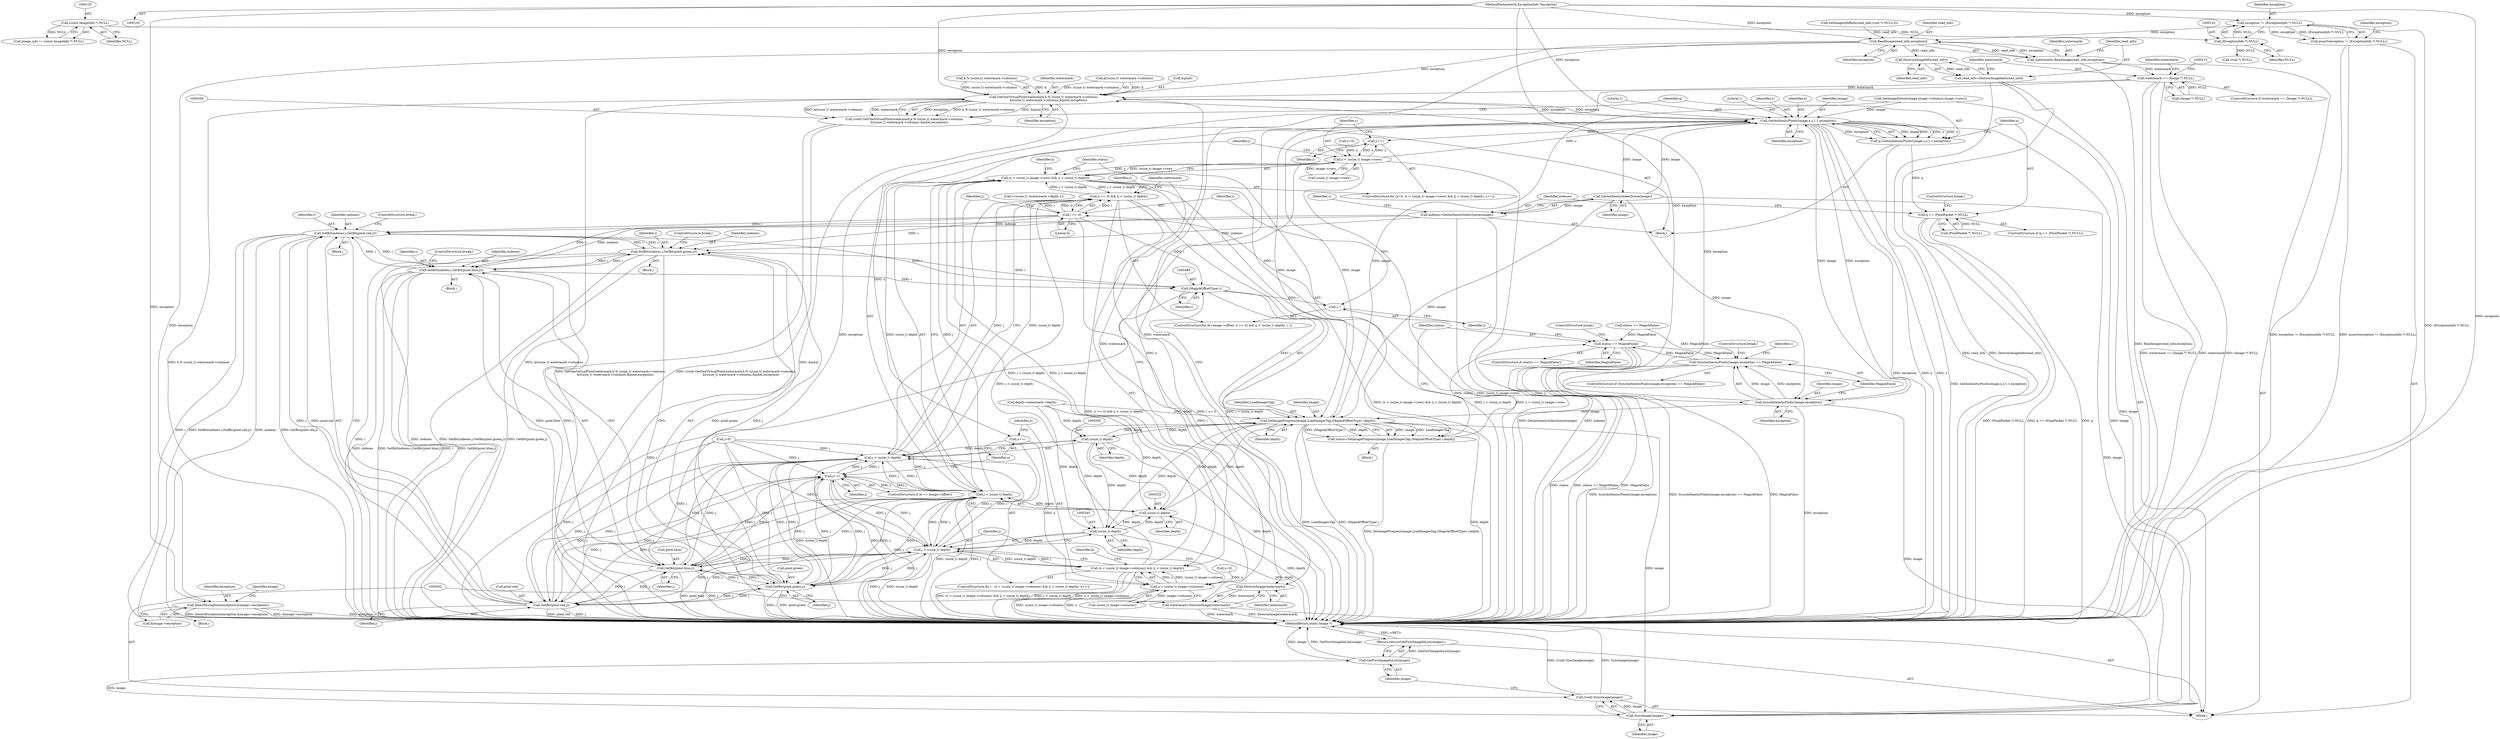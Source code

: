 digraph "0_ImageMagick_f6e9d0d9955e85bdd7540b251cd50d598dacc5e6_58@pointer" {
"1000149" [label="(Call,exception != (ExceptionInfo *) NULL)"];
"1000104" [label="(MethodParameterIn,ExceptionInfo *exception)"];
"1000151" [label="(Call,(ExceptionInfo *) NULL)"];
"1000124" [label="(Call,(const ImageInfo *) NULL)"];
"1000148" [label="(Call,assert(exception != (ExceptionInfo *) NULL))"];
"1000200" [label="(Call,ReadImage(read_info,exception))"];
"1000198" [label="(Call,watermark=ReadImage(read_info,exception))"];
"1000208" [label="(Call,watermark == (Image *) NULL)"];
"1000367" [label="(Call,GetOneVirtualPixel(watermark,k % (ssize_t) watermark->columns,\n          k/(ssize_t) watermark->columns,&pixel,exception))"];
"1000365" [label="(Call,(void) GetOneVirtualPixel(watermark,k % (ssize_t) watermark->columns,\n          k/(ssize_t) watermark->columns,&pixel,exception))"];
"1000388" [label="(Call,GetAuthenticPixels(image,x,y,1,1,exception))"];
"1000327" [label="(Call,y++)"];
"1000315" [label="(Call,y < (ssize_t) image->rows)"];
"1000314" [label="(Call,(y < (ssize_t) image->rows) && (j < (ssize_t) depth))"];
"1000298" [label="(Call,(i >= 0) && (j < (ssize_t) depth))"];
"1000334" [label="(Call,(x < (ssize_t) image->columns) && (j < (ssize_t) depth))"];
"1000347" [label="(Call,x++)"];
"1000335" [label="(Call,x < (ssize_t) image->columns)"];
"1000386" [label="(Call,q=GetAuthenticPixels(image,x,y,1,1,exception))"];
"1000396" [label="(Call,q == (PixelPacket *) NULL)"];
"1000404" [label="(Call,GetAuthenticIndexQueue(image))"];
"1000402" [label="(Call,indexes=GetAuthenticIndexQueue(image))"];
"1000411" [label="(Call,SetBit(indexes,i,GetBit(pixel.red,j)))"];
"1000422" [label="(Call,SetBit(indexes,i,GetBit(pixel.green,j)))"];
"1000433" [label="(Call,SetBit(indexes,i,GetBit(pixel.blue,j)))"];
"1000488" [label="(Call,(MagickOffsetType) i)"];
"1000307" [label="(Call,i--)"];
"1000299" [label="(Call,i >= 0)"];
"1000485" [label="(Call,SetImageProgress(image,LoadImagesTag,(MagickOffsetType) i,depth))"];
"1000304" [label="(Call,(ssize_t) depth)"];
"1000302" [label="(Call,j < (ssize_t) depth)"];
"1000322" [label="(Call,j < (ssize_t) depth)"];
"1000342" [label="(Call,j < (ssize_t) depth)"];
"1000414" [label="(Call,GetBit(pixel.red,j))"];
"1000425" [label="(Call,GetBit(pixel.green,j))"];
"1000436" [label="(Call,GetBit(pixel.blue,j))"];
"1000481" [label="(Call,j++)"];
"1000324" [label="(Call,(ssize_t) depth)"];
"1000344" [label="(Call,(ssize_t) depth)"];
"1000483" [label="(Call,status=SetImageProgress(image,LoadImagesTag,(MagickOffsetType) i,depth))"];
"1000493" [label="(Call,status == MagickFalse)"];
"1000443" [label="(Call,SyncAuthenticPixels(image,exception) == MagickFalse)"];
"1000503" [label="(Call,SyncImage(image))"];
"1000501" [label="(Call,(void) SyncImage(image))"];
"1000506" [label="(Call,GetFirstImageInList(image))"];
"1000505" [label="(Return,return(GetFirstImageInList(image));)"];
"1000444" [label="(Call,SyncAuthenticPixels(image,exception))"];
"1000499" [label="(Call,DestroyImage(watermark))"];
"1000497" [label="(Call,watermark=DestroyImage(watermark))"];
"1000205" [label="(Call,DestroyImageInfo(read_info))"];
"1000203" [label="(Call,read_info=DestroyImageInfo(read_info))"];
"1000260" [label="(Call,InheritException(exception,&image->exception))"];
"1000396" [label="(Call,q == (PixelPacket *) NULL)"];
"1000404" [label="(Call,GetAuthenticIndexQueue(image))"];
"1000484" [label="(Identifier,status)"];
"1000334" [label="(Call,(x < (ssize_t) image->columns) && (j < (ssize_t) depth))"];
"1000500" [label="(Identifier,watermark)"];
"1000481" [label="(Call,j++)"];
"1000105" [label="(Block,)"];
"1000314" [label="(Call,(y < (ssize_t) image->rows) && (j < (ssize_t) depth))"];
"1000153" [label="(Identifier,NULL)"];
"1000330" [label="(Call,x=0)"];
"1000386" [label="(Call,q=GetAuthenticPixels(image,x,y,1,1,exception))"];
"1000300" [label="(Identifier,i)"];
"1000447" [label="(Identifier,MagickFalse)"];
"1000497" [label="(Call,watermark=DestroyImage(watermark))"];
"1000422" [label="(Call,SetBit(indexes,i,GetBit(pixel.green,j)))"];
"1000150" [label="(Identifier,exception)"];
"1000317" [label="(Call,(ssize_t) image->rows)"];
"1000411" [label="(Call,SetBit(indexes,i,GetBit(pixel.red,j)))"];
"1000331" [label="(Identifier,x)"];
"1000198" [label="(Call,watermark=ReadImage(read_info,exception))"];
"1000394" [label="(Identifier,exception)"];
"1000413" [label="(Identifier,i)"];
"1000342" [label="(Call,j < (ssize_t) depth)"];
"1000486" [label="(Identifier,image)"];
"1000104" [label="(MethodParameterIn,ExceptionInfo *exception)"];
"1000328" [label="(Identifier,y)"];
"1000393" [label="(Literal,1)"];
"1000392" [label="(Literal,1)"];
"1000488" [label="(Call,(MagickOffsetType) i)"];
"1000335" [label="(Call,x < (ssize_t) image->columns)"];
"1000302" [label="(Call,j < (ssize_t) depth)"];
"1000385" [label="(Identifier,exception)"];
"1000210" [label="(Call,(Image *) NULL)"];
"1000424" [label="(Identifier,i)"];
"1000391" [label="(Identifier,y)"];
"1000344" [label="(Call,(ssize_t) depth)"];
"1000259" [label="(Block,)"];
"1000445" [label="(Identifier,image)"];
"1000405" [label="(Identifier,image)"];
"1000261" [label="(Identifier,exception)"];
"1000312" [label="(Identifier,y)"];
"1000203" [label="(Call,read_info=DestroyImageInfo(read_info))"];
"1000346" [label="(Identifier,depth)"];
"1000491" [label="(Identifier,depth)"];
"1000219" [label="(Identifier,watermark)"];
"1000209" [label="(Identifier,watermark)"];
"1000275" [label="(Call,j=0)"];
"1000495" [label="(Identifier,MagickFalse)"];
"1000415" [label="(Call,pixel.red)"];
"1000260" [label="(Call,InheritException(exception,&image->exception))"];
"1000475" [label="(ControlStructure,if (k == image->offset))"];
"1000442" [label="(ControlStructure,if (SyncAuthenticPixels(image,exception) == MagickFalse))"];
"1000298" [label="(Call,(i >= 0) && (j < (ssize_t) depth))"];
"1000376" [label="(Call,k/(ssize_t) watermark->columns)"];
"1000450" [label="(Identifier,c)"];
"1000207" [label="(ControlStructure,if (watermark == (Image *) NULL))"];
"1000126" [label="(Identifier,NULL)"];
"1000199" [label="(Identifier,watermark)"];
"1000303" [label="(Identifier,j)"];
"1000324" [label="(Call,(ssize_t) depth)"];
"1000204" [label="(Identifier,read_info)"];
"1000430" [label="(ControlStructure,break;)"];
"1000256" [label="(Call,status == MagickFalse)"];
"1000188" [label="(Call,(void *) NULL)"];
"1000507" [label="(Identifier,image)"];
"1000432" [label="(Block,)"];
"1000499" [label="(Call,DestroyImage(watermark))"];
"1000501" [label="(Call,(void) SyncImage(image))"];
"1000503" [label="(Call,SyncImage(image))"];
"1000262" [label="(Call,&image->exception)"];
"1000426" [label="(Call,pixel.green)"];
"1000365" [label="(Call,(void) GetOneVirtualPixel(watermark,k % (ssize_t) watermark->columns,\n          k/(ssize_t) watermark->columns,&pixel,exception))"];
"1000327" [label="(Call,y++)"];
"1000336" [label="(Identifier,x)"];
"1000337" [label="(Call,(ssize_t) image->columns)"];
"1000483" [label="(Call,status=SetImageProgress(image,LoadImagesTag,(MagickOffsetType) i,depth))"];
"1000268" [label="(Identifier,image)"];
"1000323" [label="(Identifier,j)"];
"1000315" [label="(Call,y < (ssize_t) image->rows)"];
"1000353" [label="(Identifier,k)"];
"1000443" [label="(Call,SyncAuthenticPixels(image,exception) == MagickFalse)"];
"1000412" [label="(Identifier,indexes)"];
"1000504" [label="(Identifier,image)"];
"1000387" [label="(Identifier,q)"];
"1000395" [label="(ControlStructure,if (q == (PixelPacket *) NULL))"];
"1000308" [label="(Identifier,i)"];
"1000151" [label="(Call,(ExceptionInfo *) NULL)"];
"1000421" [label="(Block,)"];
"1000206" [label="(Identifier,read_info)"];
"1000311" [label="(Call,y=0)"];
"1000347" [label="(Call,x++)"];
"1000349" [label="(Block,)"];
"1000383" [label="(Call,&pixel)"];
"1000397" [label="(Identifier,q)"];
"1000493" [label="(Call,status == MagickFalse)"];
"1000496" [label="(ControlStructure,break;)"];
"1000310" [label="(ControlStructure,for (y=0; (y < (ssize_t) image->rows) && (j < (ssize_t) depth); y++))"];
"1000309" [label="(Block,)"];
"1000202" [label="(Identifier,exception)"];
"1000498" [label="(Identifier,watermark)"];
"1000287" [label="(Call,depth=watermark->depth)"];
"1000425" [label="(Call,GetBit(pixel.green,j))"];
"1000149" [label="(Call,exception != (ExceptionInfo *) NULL)"];
"1000407" [label="(Identifier,c)"];
"1000494" [label="(Identifier,status)"];
"1000367" [label="(Call,GetOneVirtualPixel(watermark,k % (ssize_t) watermark->columns,\n          k/(ssize_t) watermark->columns,&pixel,exception))"];
"1000122" [label="(Call,image_info != (const ImageInfo *) NULL)"];
"1000492" [label="(ControlStructure,if (status == MagickFalse))"];
"1000326" [label="(Identifier,depth)"];
"1000414" [label="(Call,GetBit(pixel.red,j))"];
"1000433" [label="(Call,SetBit(indexes,i,GetBit(pixel.blue,j)))"];
"1000333" [label="(ControlStructure,for ( ; (x < (ssize_t) image->columns) && (j < (ssize_t) depth); x++))"];
"1000304" [label="(Call,(ssize_t) depth)"];
"1000437" [label="(Call,pixel.blue)"];
"1000307" [label="(Call,i--)"];
"1000148" [label="(Call,assert(exception != (ExceptionInfo *) NULL))"];
"1000390" [label="(Identifier,x)"];
"1000403" [label="(Identifier,indexes)"];
"1000487" [label="(Identifier,LoadImagesTag)"];
"1000506" [label="(Call,GetFirstImageInList(image))"];
"1000299" [label="(Call,i >= 0)"];
"1000490" [label="(Identifier,i)"];
"1000124" [label="(Call,(const ImageInfo *) NULL)"];
"1000446" [label="(Identifier,exception)"];
"1000369" [label="(Call,k % (ssize_t) watermark->columns)"];
"1000157" [label="(Identifier,exception)"];
"1000200" [label="(Call,ReadImage(read_info,exception))"];
"1000348" [label="(Identifier,x)"];
"1000316" [label="(Identifier,y)"];
"1000436" [label="(Call,GetBit(pixel.blue,j))"];
"1000186" [label="(Call,SetImageInfoBlob(read_info,(void *) NULL,0))"];
"1000301" [label="(Literal,0)"];
"1000508" [label="(MethodReturn,static Image *)"];
"1000440" [label="(Identifier,j)"];
"1000485" [label="(Call,SetImageProgress(image,LoadImagesTag,(MagickOffsetType) i,depth))"];
"1000401" [label="(ControlStructure,break;)"];
"1000429" [label="(Identifier,j)"];
"1000448" [label="(ControlStructure,break;)"];
"1000423" [label="(Identifier,indexes)"];
"1000292" [label="(ControlStructure,for (k=image->offset; (i >= 0) && (j < (ssize_t) depth); i--))"];
"1000398" [label="(Call,(PixelPacket *) NULL)"];
"1000201" [label="(Identifier,read_info)"];
"1000306" [label="(Identifier,depth)"];
"1000247" [label="(Call,SetImageExtent(image,image->columns,image->rows))"];
"1000419" [label="(ControlStructure,break;)"];
"1000482" [label="(Identifier,j)"];
"1000322" [label="(Call,j < (ssize_t) depth)"];
"1000410" [label="(Block,)"];
"1000388" [label="(Call,GetAuthenticPixels(image,x,y,1,1,exception))"];
"1000444" [label="(Call,SyncAuthenticPixels(image,exception))"];
"1000278" [label="(Call,i=(ssize_t) (watermark->depth-1))"];
"1000389" [label="(Identifier,image)"];
"1000505" [label="(Return,return(GetFirstImageInList(image));)"];
"1000343" [label="(Identifier,j)"];
"1000434" [label="(Identifier,indexes)"];
"1000208" [label="(Call,watermark == (Image *) NULL)"];
"1000402" [label="(Call,indexes=GetAuthenticIndexQueue(image))"];
"1000435" [label="(Identifier,i)"];
"1000205" [label="(Call,DestroyImageInfo(read_info))"];
"1000418" [label="(Identifier,j)"];
"1000368" [label="(Identifier,watermark)"];
"1000441" [label="(ControlStructure,break;)"];
"1000149" -> "1000148"  [label="AST: "];
"1000149" -> "1000151"  [label="CFG: "];
"1000150" -> "1000149"  [label="AST: "];
"1000151" -> "1000149"  [label="AST: "];
"1000148" -> "1000149"  [label="CFG: "];
"1000149" -> "1000508"  [label="DDG: (ExceptionInfo *) NULL"];
"1000149" -> "1000148"  [label="DDG: exception"];
"1000149" -> "1000148"  [label="DDG: (ExceptionInfo *) NULL"];
"1000104" -> "1000149"  [label="DDG: exception"];
"1000151" -> "1000149"  [label="DDG: NULL"];
"1000149" -> "1000200"  [label="DDG: exception"];
"1000104" -> "1000102"  [label="AST: "];
"1000104" -> "1000508"  [label="DDG: exception"];
"1000104" -> "1000200"  [label="DDG: exception"];
"1000104" -> "1000260"  [label="DDG: exception"];
"1000104" -> "1000367"  [label="DDG: exception"];
"1000104" -> "1000388"  [label="DDG: exception"];
"1000104" -> "1000444"  [label="DDG: exception"];
"1000151" -> "1000153"  [label="CFG: "];
"1000152" -> "1000151"  [label="AST: "];
"1000153" -> "1000151"  [label="AST: "];
"1000124" -> "1000151"  [label="DDG: NULL"];
"1000151" -> "1000188"  [label="DDG: NULL"];
"1000124" -> "1000122"  [label="AST: "];
"1000124" -> "1000126"  [label="CFG: "];
"1000125" -> "1000124"  [label="AST: "];
"1000126" -> "1000124"  [label="AST: "];
"1000122" -> "1000124"  [label="CFG: "];
"1000124" -> "1000122"  [label="DDG: NULL"];
"1000148" -> "1000105"  [label="AST: "];
"1000157" -> "1000148"  [label="CFG: "];
"1000148" -> "1000508"  [label="DDG: assert(exception != (ExceptionInfo *) NULL)"];
"1000148" -> "1000508"  [label="DDG: exception != (ExceptionInfo *) NULL"];
"1000200" -> "1000198"  [label="AST: "];
"1000200" -> "1000202"  [label="CFG: "];
"1000201" -> "1000200"  [label="AST: "];
"1000202" -> "1000200"  [label="AST: "];
"1000198" -> "1000200"  [label="CFG: "];
"1000200" -> "1000508"  [label="DDG: exception"];
"1000200" -> "1000198"  [label="DDG: read_info"];
"1000200" -> "1000198"  [label="DDG: exception"];
"1000186" -> "1000200"  [label="DDG: read_info"];
"1000200" -> "1000205"  [label="DDG: read_info"];
"1000200" -> "1000260"  [label="DDG: exception"];
"1000200" -> "1000367"  [label="DDG: exception"];
"1000198" -> "1000105"  [label="AST: "];
"1000199" -> "1000198"  [label="AST: "];
"1000204" -> "1000198"  [label="CFG: "];
"1000198" -> "1000508"  [label="DDG: ReadImage(read_info,exception)"];
"1000198" -> "1000208"  [label="DDG: watermark"];
"1000208" -> "1000207"  [label="AST: "];
"1000208" -> "1000210"  [label="CFG: "];
"1000209" -> "1000208"  [label="AST: "];
"1000210" -> "1000208"  [label="AST: "];
"1000215" -> "1000208"  [label="CFG: "];
"1000219" -> "1000208"  [label="CFG: "];
"1000208" -> "1000508"  [label="DDG: watermark"];
"1000208" -> "1000508"  [label="DDG: (Image *) NULL"];
"1000208" -> "1000508"  [label="DDG: watermark == (Image *) NULL"];
"1000210" -> "1000208"  [label="DDG: NULL"];
"1000208" -> "1000367"  [label="DDG: watermark"];
"1000208" -> "1000499"  [label="DDG: watermark"];
"1000367" -> "1000365"  [label="AST: "];
"1000367" -> "1000385"  [label="CFG: "];
"1000368" -> "1000367"  [label="AST: "];
"1000369" -> "1000367"  [label="AST: "];
"1000376" -> "1000367"  [label="AST: "];
"1000383" -> "1000367"  [label="AST: "];
"1000385" -> "1000367"  [label="AST: "];
"1000365" -> "1000367"  [label="CFG: "];
"1000367" -> "1000508"  [label="DDG: k % (ssize_t) watermark->columns"];
"1000367" -> "1000508"  [label="DDG: k/(ssize_t) watermark->columns"];
"1000367" -> "1000508"  [label="DDG: &pixel"];
"1000367" -> "1000365"  [label="DDG: exception"];
"1000367" -> "1000365"  [label="DDG: k % (ssize_t) watermark->columns"];
"1000367" -> "1000365"  [label="DDG: &pixel"];
"1000367" -> "1000365"  [label="DDG: k/(ssize_t) watermark->columns"];
"1000367" -> "1000365"  [label="DDG: watermark"];
"1000369" -> "1000367"  [label="DDG: k"];
"1000369" -> "1000367"  [label="DDG: (ssize_t) watermark->columns"];
"1000376" -> "1000367"  [label="DDG: k"];
"1000376" -> "1000367"  [label="DDG: (ssize_t) watermark->columns"];
"1000388" -> "1000367"  [label="DDG: exception"];
"1000444" -> "1000367"  [label="DDG: exception"];
"1000367" -> "1000388"  [label="DDG: exception"];
"1000367" -> "1000499"  [label="DDG: watermark"];
"1000365" -> "1000349"  [label="AST: "];
"1000366" -> "1000365"  [label="AST: "];
"1000387" -> "1000365"  [label="CFG: "];
"1000365" -> "1000508"  [label="DDG: (void) GetOneVirtualPixel(watermark,k % (ssize_t) watermark->columns,\n          k/(ssize_t) watermark->columns,&pixel,exception)"];
"1000365" -> "1000508"  [label="DDG: GetOneVirtualPixel(watermark,k % (ssize_t) watermark->columns,\n          k/(ssize_t) watermark->columns,&pixel,exception)"];
"1000388" -> "1000386"  [label="AST: "];
"1000388" -> "1000394"  [label="CFG: "];
"1000389" -> "1000388"  [label="AST: "];
"1000390" -> "1000388"  [label="AST: "];
"1000391" -> "1000388"  [label="AST: "];
"1000392" -> "1000388"  [label="AST: "];
"1000393" -> "1000388"  [label="AST: "];
"1000394" -> "1000388"  [label="AST: "];
"1000386" -> "1000388"  [label="CFG: "];
"1000388" -> "1000508"  [label="DDG: exception"];
"1000388" -> "1000508"  [label="DDG: x"];
"1000388" -> "1000508"  [label="DDG: y"];
"1000388" -> "1000327"  [label="DDG: y"];
"1000388" -> "1000347"  [label="DDG: x"];
"1000388" -> "1000386"  [label="DDG: image"];
"1000388" -> "1000386"  [label="DDG: 1"];
"1000388" -> "1000386"  [label="DDG: y"];
"1000388" -> "1000386"  [label="DDG: x"];
"1000388" -> "1000386"  [label="DDG: exception"];
"1000247" -> "1000388"  [label="DDG: image"];
"1000485" -> "1000388"  [label="DDG: image"];
"1000404" -> "1000388"  [label="DDG: image"];
"1000444" -> "1000388"  [label="DDG: image"];
"1000335" -> "1000388"  [label="DDG: x"];
"1000315" -> "1000388"  [label="DDG: y"];
"1000388" -> "1000404"  [label="DDG: image"];
"1000388" -> "1000444"  [label="DDG: exception"];
"1000388" -> "1000485"  [label="DDG: image"];
"1000388" -> "1000503"  [label="DDG: image"];
"1000327" -> "1000310"  [label="AST: "];
"1000327" -> "1000328"  [label="CFG: "];
"1000328" -> "1000327"  [label="AST: "];
"1000316" -> "1000327"  [label="CFG: "];
"1000327" -> "1000315"  [label="DDG: y"];
"1000315" -> "1000327"  [label="DDG: y"];
"1000315" -> "1000314"  [label="AST: "];
"1000315" -> "1000317"  [label="CFG: "];
"1000316" -> "1000315"  [label="AST: "];
"1000317" -> "1000315"  [label="AST: "];
"1000323" -> "1000315"  [label="CFG: "];
"1000314" -> "1000315"  [label="CFG: "];
"1000315" -> "1000508"  [label="DDG: y"];
"1000315" -> "1000508"  [label="DDG: (ssize_t) image->rows"];
"1000315" -> "1000314"  [label="DDG: y"];
"1000315" -> "1000314"  [label="DDG: (ssize_t) image->rows"];
"1000311" -> "1000315"  [label="DDG: y"];
"1000317" -> "1000315"  [label="DDG: image->rows"];
"1000314" -> "1000310"  [label="AST: "];
"1000314" -> "1000322"  [label="CFG: "];
"1000322" -> "1000314"  [label="AST: "];
"1000331" -> "1000314"  [label="CFG: "];
"1000484" -> "1000314"  [label="CFG: "];
"1000314" -> "1000508"  [label="DDG: y < (ssize_t) image->rows"];
"1000314" -> "1000508"  [label="DDG: j < (ssize_t) depth"];
"1000314" -> "1000508"  [label="DDG: (y < (ssize_t) image->rows) && (j < (ssize_t) depth)"];
"1000314" -> "1000298"  [label="DDG: j < (ssize_t) depth"];
"1000322" -> "1000314"  [label="DDG: j"];
"1000322" -> "1000314"  [label="DDG: (ssize_t) depth"];
"1000298" -> "1000314"  [label="DDG: j < (ssize_t) depth"];
"1000334" -> "1000314"  [label="DDG: j < (ssize_t) depth"];
"1000314" -> "1000334"  [label="DDG: j < (ssize_t) depth"];
"1000298" -> "1000292"  [label="AST: "];
"1000298" -> "1000299"  [label="CFG: "];
"1000298" -> "1000302"  [label="CFG: "];
"1000299" -> "1000298"  [label="AST: "];
"1000302" -> "1000298"  [label="AST: "];
"1000312" -> "1000298"  [label="CFG: "];
"1000498" -> "1000298"  [label="CFG: "];
"1000298" -> "1000508"  [label="DDG: (i >= 0) && (j < (ssize_t) depth)"];
"1000298" -> "1000508"  [label="DDG: i >= 0"];
"1000298" -> "1000508"  [label="DDG: j < (ssize_t) depth"];
"1000299" -> "1000298"  [label="DDG: i"];
"1000299" -> "1000298"  [label="DDG: 0"];
"1000302" -> "1000298"  [label="DDG: j"];
"1000302" -> "1000298"  [label="DDG: (ssize_t) depth"];
"1000334" -> "1000298"  [label="DDG: j < (ssize_t) depth"];
"1000334" -> "1000333"  [label="AST: "];
"1000334" -> "1000335"  [label="CFG: "];
"1000334" -> "1000342"  [label="CFG: "];
"1000335" -> "1000334"  [label="AST: "];
"1000342" -> "1000334"  [label="AST: "];
"1000353" -> "1000334"  [label="CFG: "];
"1000328" -> "1000334"  [label="CFG: "];
"1000334" -> "1000508"  [label="DDG: (x < (ssize_t) image->columns) && (j < (ssize_t) depth)"];
"1000334" -> "1000508"  [label="DDG: j < (ssize_t) depth"];
"1000334" -> "1000508"  [label="DDG: x < (ssize_t) image->columns"];
"1000335" -> "1000334"  [label="DDG: x"];
"1000335" -> "1000334"  [label="DDG: (ssize_t) image->columns"];
"1000342" -> "1000334"  [label="DDG: j"];
"1000342" -> "1000334"  [label="DDG: (ssize_t) depth"];
"1000347" -> "1000333"  [label="AST: "];
"1000347" -> "1000348"  [label="CFG: "];
"1000348" -> "1000347"  [label="AST: "];
"1000336" -> "1000347"  [label="CFG: "];
"1000347" -> "1000335"  [label="DDG: x"];
"1000335" -> "1000337"  [label="CFG: "];
"1000336" -> "1000335"  [label="AST: "];
"1000337" -> "1000335"  [label="AST: "];
"1000343" -> "1000335"  [label="CFG: "];
"1000335" -> "1000508"  [label="DDG: x"];
"1000335" -> "1000508"  [label="DDG: (ssize_t) image->columns"];
"1000330" -> "1000335"  [label="DDG: x"];
"1000337" -> "1000335"  [label="DDG: image->columns"];
"1000386" -> "1000349"  [label="AST: "];
"1000387" -> "1000386"  [label="AST: "];
"1000397" -> "1000386"  [label="CFG: "];
"1000386" -> "1000508"  [label="DDG: GetAuthenticPixels(image,x,y,1,1,exception)"];
"1000386" -> "1000396"  [label="DDG: q"];
"1000396" -> "1000395"  [label="AST: "];
"1000396" -> "1000398"  [label="CFG: "];
"1000397" -> "1000396"  [label="AST: "];
"1000398" -> "1000396"  [label="AST: "];
"1000401" -> "1000396"  [label="CFG: "];
"1000403" -> "1000396"  [label="CFG: "];
"1000396" -> "1000508"  [label="DDG: q == (PixelPacket *) NULL"];
"1000396" -> "1000508"  [label="DDG: q"];
"1000396" -> "1000508"  [label="DDG: (PixelPacket *) NULL"];
"1000398" -> "1000396"  [label="DDG: NULL"];
"1000404" -> "1000402"  [label="AST: "];
"1000404" -> "1000405"  [label="CFG: "];
"1000405" -> "1000404"  [label="AST: "];
"1000402" -> "1000404"  [label="CFG: "];
"1000404" -> "1000402"  [label="DDG: image"];
"1000404" -> "1000444"  [label="DDG: image"];
"1000404" -> "1000485"  [label="DDG: image"];
"1000404" -> "1000503"  [label="DDG: image"];
"1000402" -> "1000349"  [label="AST: "];
"1000403" -> "1000402"  [label="AST: "];
"1000407" -> "1000402"  [label="CFG: "];
"1000402" -> "1000508"  [label="DDG: GetAuthenticIndexQueue(image)"];
"1000402" -> "1000508"  [label="DDG: indexes"];
"1000402" -> "1000411"  [label="DDG: indexes"];
"1000402" -> "1000422"  [label="DDG: indexes"];
"1000402" -> "1000433"  [label="DDG: indexes"];
"1000411" -> "1000410"  [label="AST: "];
"1000411" -> "1000414"  [label="CFG: "];
"1000412" -> "1000411"  [label="AST: "];
"1000413" -> "1000411"  [label="AST: "];
"1000414" -> "1000411"  [label="AST: "];
"1000419" -> "1000411"  [label="CFG: "];
"1000411" -> "1000508"  [label="DDG: SetBit(indexes,i,GetBit(pixel.red,j))"];
"1000411" -> "1000508"  [label="DDG: indexes"];
"1000411" -> "1000508"  [label="DDG: GetBit(pixel.red,j)"];
"1000411" -> "1000508"  [label="DDG: i"];
"1000299" -> "1000411"  [label="DDG: i"];
"1000433" -> "1000411"  [label="DDG: i"];
"1000422" -> "1000411"  [label="DDG: i"];
"1000414" -> "1000411"  [label="DDG: pixel.red"];
"1000414" -> "1000411"  [label="DDG: j"];
"1000411" -> "1000422"  [label="DDG: i"];
"1000411" -> "1000433"  [label="DDG: i"];
"1000411" -> "1000488"  [label="DDG: i"];
"1000422" -> "1000421"  [label="AST: "];
"1000422" -> "1000425"  [label="CFG: "];
"1000423" -> "1000422"  [label="AST: "];
"1000424" -> "1000422"  [label="AST: "];
"1000425" -> "1000422"  [label="AST: "];
"1000430" -> "1000422"  [label="CFG: "];
"1000422" -> "1000508"  [label="DDG: indexes"];
"1000422" -> "1000508"  [label="DDG: SetBit(indexes,i,GetBit(pixel.green,j))"];
"1000422" -> "1000508"  [label="DDG: GetBit(pixel.green,j)"];
"1000422" -> "1000508"  [label="DDG: i"];
"1000299" -> "1000422"  [label="DDG: i"];
"1000433" -> "1000422"  [label="DDG: i"];
"1000425" -> "1000422"  [label="DDG: pixel.green"];
"1000425" -> "1000422"  [label="DDG: j"];
"1000422" -> "1000433"  [label="DDG: i"];
"1000422" -> "1000488"  [label="DDG: i"];
"1000433" -> "1000432"  [label="AST: "];
"1000433" -> "1000436"  [label="CFG: "];
"1000434" -> "1000433"  [label="AST: "];
"1000435" -> "1000433"  [label="AST: "];
"1000436" -> "1000433"  [label="AST: "];
"1000441" -> "1000433"  [label="CFG: "];
"1000433" -> "1000508"  [label="DDG: GetBit(pixel.blue,j)"];
"1000433" -> "1000508"  [label="DDG: indexes"];
"1000433" -> "1000508"  [label="DDG: SetBit(indexes,i,GetBit(pixel.blue,j))"];
"1000433" -> "1000508"  [label="DDG: i"];
"1000299" -> "1000433"  [label="DDG: i"];
"1000436" -> "1000433"  [label="DDG: pixel.blue"];
"1000436" -> "1000433"  [label="DDG: j"];
"1000433" -> "1000488"  [label="DDG: i"];
"1000488" -> "1000485"  [label="AST: "];
"1000488" -> "1000490"  [label="CFG: "];
"1000489" -> "1000488"  [label="AST: "];
"1000490" -> "1000488"  [label="AST: "];
"1000491" -> "1000488"  [label="CFG: "];
"1000488" -> "1000508"  [label="DDG: i"];
"1000488" -> "1000307"  [label="DDG: i"];
"1000488" -> "1000485"  [label="DDG: i"];
"1000299" -> "1000488"  [label="DDG: i"];
"1000307" -> "1000292"  [label="AST: "];
"1000307" -> "1000308"  [label="CFG: "];
"1000308" -> "1000307"  [label="AST: "];
"1000300" -> "1000307"  [label="CFG: "];
"1000307" -> "1000299"  [label="DDG: i"];
"1000299" -> "1000301"  [label="CFG: "];
"1000300" -> "1000299"  [label="AST: "];
"1000301" -> "1000299"  [label="AST: "];
"1000303" -> "1000299"  [label="CFG: "];
"1000299" -> "1000508"  [label="DDG: i"];
"1000278" -> "1000299"  [label="DDG: i"];
"1000485" -> "1000483"  [label="AST: "];
"1000485" -> "1000491"  [label="CFG: "];
"1000486" -> "1000485"  [label="AST: "];
"1000487" -> "1000485"  [label="AST: "];
"1000491" -> "1000485"  [label="AST: "];
"1000483" -> "1000485"  [label="CFG: "];
"1000485" -> "1000508"  [label="DDG: (MagickOffsetType) i"];
"1000485" -> "1000508"  [label="DDG: depth"];
"1000485" -> "1000508"  [label="DDG: LoadImagesTag"];
"1000485" -> "1000304"  [label="DDG: depth"];
"1000485" -> "1000324"  [label="DDG: depth"];
"1000485" -> "1000344"  [label="DDG: depth"];
"1000485" -> "1000483"  [label="DDG: image"];
"1000485" -> "1000483"  [label="DDG: LoadImagesTag"];
"1000485" -> "1000483"  [label="DDG: (MagickOffsetType) i"];
"1000485" -> "1000483"  [label="DDG: depth"];
"1000247" -> "1000485"  [label="DDG: image"];
"1000444" -> "1000485"  [label="DDG: image"];
"1000324" -> "1000485"  [label="DDG: depth"];
"1000287" -> "1000485"  [label="DDG: depth"];
"1000344" -> "1000485"  [label="DDG: depth"];
"1000304" -> "1000485"  [label="DDG: depth"];
"1000485" -> "1000503"  [label="DDG: image"];
"1000304" -> "1000302"  [label="AST: "];
"1000304" -> "1000306"  [label="CFG: "];
"1000305" -> "1000304"  [label="AST: "];
"1000306" -> "1000304"  [label="AST: "];
"1000302" -> "1000304"  [label="CFG: "];
"1000304" -> "1000508"  [label="DDG: depth"];
"1000304" -> "1000302"  [label="DDG: depth"];
"1000287" -> "1000304"  [label="DDG: depth"];
"1000304" -> "1000324"  [label="DDG: depth"];
"1000304" -> "1000344"  [label="DDG: depth"];
"1000303" -> "1000302"  [label="AST: "];
"1000302" -> "1000508"  [label="DDG: (ssize_t) depth"];
"1000302" -> "1000508"  [label="DDG: j"];
"1000342" -> "1000302"  [label="DDG: j"];
"1000322" -> "1000302"  [label="DDG: j"];
"1000425" -> "1000302"  [label="DDG: j"];
"1000481" -> "1000302"  [label="DDG: j"];
"1000436" -> "1000302"  [label="DDG: j"];
"1000414" -> "1000302"  [label="DDG: j"];
"1000275" -> "1000302"  [label="DDG: j"];
"1000302" -> "1000322"  [label="DDG: j"];
"1000302" -> "1000342"  [label="DDG: j"];
"1000302" -> "1000414"  [label="DDG: j"];
"1000302" -> "1000425"  [label="DDG: j"];
"1000302" -> "1000436"  [label="DDG: j"];
"1000302" -> "1000481"  [label="DDG: j"];
"1000322" -> "1000324"  [label="CFG: "];
"1000323" -> "1000322"  [label="AST: "];
"1000324" -> "1000322"  [label="AST: "];
"1000322" -> "1000508"  [label="DDG: (ssize_t) depth"];
"1000322" -> "1000508"  [label="DDG: j"];
"1000342" -> "1000322"  [label="DDG: j"];
"1000425" -> "1000322"  [label="DDG: j"];
"1000481" -> "1000322"  [label="DDG: j"];
"1000436" -> "1000322"  [label="DDG: j"];
"1000414" -> "1000322"  [label="DDG: j"];
"1000275" -> "1000322"  [label="DDG: j"];
"1000324" -> "1000322"  [label="DDG: depth"];
"1000322" -> "1000342"  [label="DDG: j"];
"1000322" -> "1000414"  [label="DDG: j"];
"1000322" -> "1000425"  [label="DDG: j"];
"1000322" -> "1000436"  [label="DDG: j"];
"1000322" -> "1000481"  [label="DDG: j"];
"1000342" -> "1000344"  [label="CFG: "];
"1000343" -> "1000342"  [label="AST: "];
"1000344" -> "1000342"  [label="AST: "];
"1000342" -> "1000508"  [label="DDG: (ssize_t) depth"];
"1000342" -> "1000508"  [label="DDG: j"];
"1000425" -> "1000342"  [label="DDG: j"];
"1000481" -> "1000342"  [label="DDG: j"];
"1000436" -> "1000342"  [label="DDG: j"];
"1000414" -> "1000342"  [label="DDG: j"];
"1000275" -> "1000342"  [label="DDG: j"];
"1000344" -> "1000342"  [label="DDG: depth"];
"1000342" -> "1000414"  [label="DDG: j"];
"1000342" -> "1000425"  [label="DDG: j"];
"1000342" -> "1000436"  [label="DDG: j"];
"1000342" -> "1000481"  [label="DDG: j"];
"1000414" -> "1000418"  [label="CFG: "];
"1000415" -> "1000414"  [label="AST: "];
"1000418" -> "1000414"  [label="AST: "];
"1000414" -> "1000508"  [label="DDG: j"];
"1000414" -> "1000508"  [label="DDG: pixel.red"];
"1000425" -> "1000414"  [label="DDG: j"];
"1000481" -> "1000414"  [label="DDG: j"];
"1000436" -> "1000414"  [label="DDG: j"];
"1000275" -> "1000414"  [label="DDG: j"];
"1000414" -> "1000425"  [label="DDG: j"];
"1000414" -> "1000436"  [label="DDG: j"];
"1000414" -> "1000481"  [label="DDG: j"];
"1000425" -> "1000429"  [label="CFG: "];
"1000426" -> "1000425"  [label="AST: "];
"1000429" -> "1000425"  [label="AST: "];
"1000425" -> "1000508"  [label="DDG: pixel.green"];
"1000425" -> "1000508"  [label="DDG: j"];
"1000481" -> "1000425"  [label="DDG: j"];
"1000436" -> "1000425"  [label="DDG: j"];
"1000275" -> "1000425"  [label="DDG: j"];
"1000425" -> "1000436"  [label="DDG: j"];
"1000425" -> "1000481"  [label="DDG: j"];
"1000436" -> "1000440"  [label="CFG: "];
"1000437" -> "1000436"  [label="AST: "];
"1000440" -> "1000436"  [label="AST: "];
"1000436" -> "1000508"  [label="DDG: pixel.blue"];
"1000436" -> "1000508"  [label="DDG: j"];
"1000481" -> "1000436"  [label="DDG: j"];
"1000275" -> "1000436"  [label="DDG: j"];
"1000436" -> "1000481"  [label="DDG: j"];
"1000481" -> "1000475"  [label="AST: "];
"1000481" -> "1000482"  [label="CFG: "];
"1000482" -> "1000481"  [label="AST: "];
"1000348" -> "1000481"  [label="CFG: "];
"1000481" -> "1000508"  [label="DDG: j"];
"1000275" -> "1000481"  [label="DDG: j"];
"1000324" -> "1000326"  [label="CFG: "];
"1000325" -> "1000324"  [label="AST: "];
"1000326" -> "1000324"  [label="AST: "];
"1000324" -> "1000508"  [label="DDG: depth"];
"1000287" -> "1000324"  [label="DDG: depth"];
"1000344" -> "1000324"  [label="DDG: depth"];
"1000324" -> "1000344"  [label="DDG: depth"];
"1000344" -> "1000346"  [label="CFG: "];
"1000345" -> "1000344"  [label="AST: "];
"1000346" -> "1000344"  [label="AST: "];
"1000344" -> "1000508"  [label="DDG: depth"];
"1000287" -> "1000344"  [label="DDG: depth"];
"1000483" -> "1000309"  [label="AST: "];
"1000484" -> "1000483"  [label="AST: "];
"1000494" -> "1000483"  [label="CFG: "];
"1000483" -> "1000508"  [label="DDG: SetImageProgress(image,LoadImagesTag,(MagickOffsetType) i,depth)"];
"1000483" -> "1000493"  [label="DDG: status"];
"1000493" -> "1000492"  [label="AST: "];
"1000493" -> "1000495"  [label="CFG: "];
"1000494" -> "1000493"  [label="AST: "];
"1000495" -> "1000493"  [label="AST: "];
"1000496" -> "1000493"  [label="CFG: "];
"1000308" -> "1000493"  [label="CFG: "];
"1000493" -> "1000508"  [label="DDG: status"];
"1000493" -> "1000508"  [label="DDG: status == MagickFalse"];
"1000493" -> "1000508"  [label="DDG: MagickFalse"];
"1000493" -> "1000443"  [label="DDG: MagickFalse"];
"1000256" -> "1000493"  [label="DDG: MagickFalse"];
"1000443" -> "1000493"  [label="DDG: MagickFalse"];
"1000443" -> "1000442"  [label="AST: "];
"1000443" -> "1000447"  [label="CFG: "];
"1000444" -> "1000443"  [label="AST: "];
"1000447" -> "1000443"  [label="AST: "];
"1000448" -> "1000443"  [label="CFG: "];
"1000450" -> "1000443"  [label="CFG: "];
"1000443" -> "1000508"  [label="DDG: SyncAuthenticPixels(image,exception) == MagickFalse"];
"1000443" -> "1000508"  [label="DDG: MagickFalse"];
"1000443" -> "1000508"  [label="DDG: SyncAuthenticPixels(image,exception)"];
"1000444" -> "1000443"  [label="DDG: image"];
"1000444" -> "1000443"  [label="DDG: exception"];
"1000256" -> "1000443"  [label="DDG: MagickFalse"];
"1000503" -> "1000501"  [label="AST: "];
"1000503" -> "1000504"  [label="CFG: "];
"1000504" -> "1000503"  [label="AST: "];
"1000501" -> "1000503"  [label="CFG: "];
"1000503" -> "1000501"  [label="DDG: image"];
"1000247" -> "1000503"  [label="DDG: image"];
"1000444" -> "1000503"  [label="DDG: image"];
"1000503" -> "1000506"  [label="DDG: image"];
"1000501" -> "1000105"  [label="AST: "];
"1000502" -> "1000501"  [label="AST: "];
"1000507" -> "1000501"  [label="CFG: "];
"1000501" -> "1000508"  [label="DDG: SyncImage(image)"];
"1000501" -> "1000508"  [label="DDG: (void) SyncImage(image)"];
"1000506" -> "1000505"  [label="AST: "];
"1000506" -> "1000507"  [label="CFG: "];
"1000507" -> "1000506"  [label="AST: "];
"1000505" -> "1000506"  [label="CFG: "];
"1000506" -> "1000508"  [label="DDG: GetFirstImageInList(image)"];
"1000506" -> "1000508"  [label="DDG: image"];
"1000506" -> "1000505"  [label="DDG: GetFirstImageInList(image)"];
"1000505" -> "1000105"  [label="AST: "];
"1000508" -> "1000505"  [label="CFG: "];
"1000505" -> "1000508"  [label="DDG: <RET>"];
"1000444" -> "1000446"  [label="CFG: "];
"1000445" -> "1000444"  [label="AST: "];
"1000446" -> "1000444"  [label="AST: "];
"1000447" -> "1000444"  [label="CFG: "];
"1000444" -> "1000508"  [label="DDG: exception"];
"1000499" -> "1000497"  [label="AST: "];
"1000499" -> "1000500"  [label="CFG: "];
"1000500" -> "1000499"  [label="AST: "];
"1000497" -> "1000499"  [label="CFG: "];
"1000499" -> "1000497"  [label="DDG: watermark"];
"1000497" -> "1000105"  [label="AST: "];
"1000498" -> "1000497"  [label="AST: "];
"1000502" -> "1000497"  [label="CFG: "];
"1000497" -> "1000508"  [label="DDG: watermark"];
"1000497" -> "1000508"  [label="DDG: DestroyImage(watermark)"];
"1000205" -> "1000203"  [label="AST: "];
"1000205" -> "1000206"  [label="CFG: "];
"1000206" -> "1000205"  [label="AST: "];
"1000203" -> "1000205"  [label="CFG: "];
"1000205" -> "1000203"  [label="DDG: read_info"];
"1000203" -> "1000105"  [label="AST: "];
"1000204" -> "1000203"  [label="AST: "];
"1000209" -> "1000203"  [label="CFG: "];
"1000203" -> "1000508"  [label="DDG: DestroyImageInfo(read_info)"];
"1000203" -> "1000508"  [label="DDG: read_info"];
"1000260" -> "1000259"  [label="AST: "];
"1000260" -> "1000262"  [label="CFG: "];
"1000261" -> "1000260"  [label="AST: "];
"1000262" -> "1000260"  [label="AST: "];
"1000268" -> "1000260"  [label="CFG: "];
"1000260" -> "1000508"  [label="DDG: InheritException(exception,&image->exception)"];
"1000260" -> "1000508"  [label="DDG: &image->exception"];
"1000260" -> "1000508"  [label="DDG: exception"];
}
